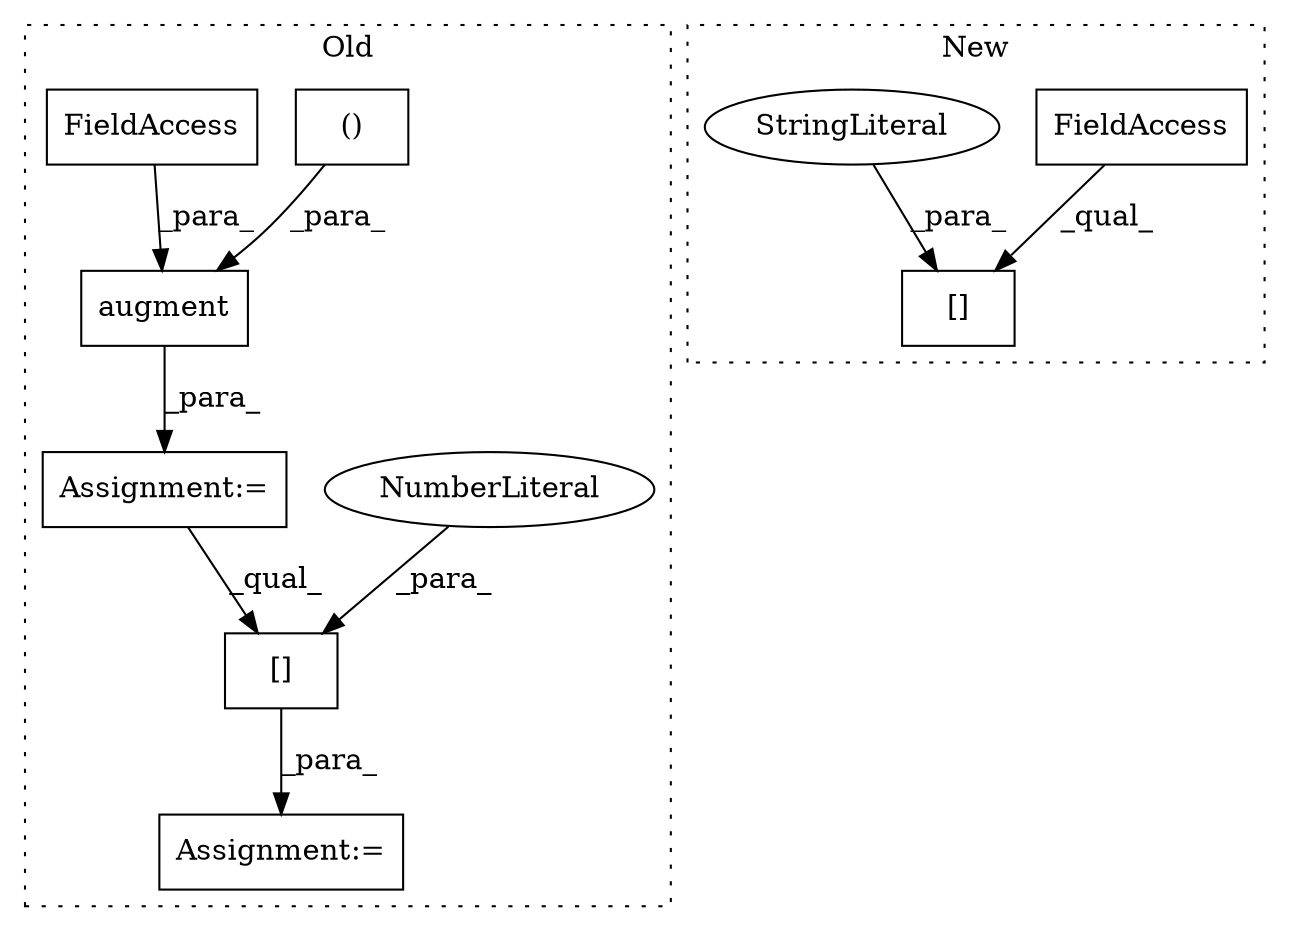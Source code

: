 digraph G {
subgraph cluster0 {
1 [label="augment" a="32" s="1973,2017" l="8,2" shape="box"];
3 [label="()" a="106" s="1994" l="23" shape="box"];
4 [label="[]" a="2" s="2034,2053" l="18,1" shape="box"];
5 [label="NumberLiteral" a="34" s="2052" l="1" shape="ellipse"];
7 [label="FieldAccess" a="22" s="1981" l="7" shape="box"];
8 [label="Assignment:=" a="7" s="2033" l="1" shape="box"];
9 [label="Assignment:=" a="7" s="1972" l="1" shape="box"];
label = "Old";
style="dotted";
}
subgraph cluster1 {
2 [label="[]" a="2" s="1366,1376" l="5,1" shape="box"];
6 [label="FieldAccess" a="22" s="1366" l="4" shape="box"];
10 [label="StringLiteral" a="45" s="1371" l="5" shape="ellipse"];
label = "New";
style="dotted";
}
1 -> 9 [label="_para_"];
3 -> 1 [label="_para_"];
4 -> 8 [label="_para_"];
5 -> 4 [label="_para_"];
6 -> 2 [label="_qual_"];
7 -> 1 [label="_para_"];
9 -> 4 [label="_qual_"];
10 -> 2 [label="_para_"];
}